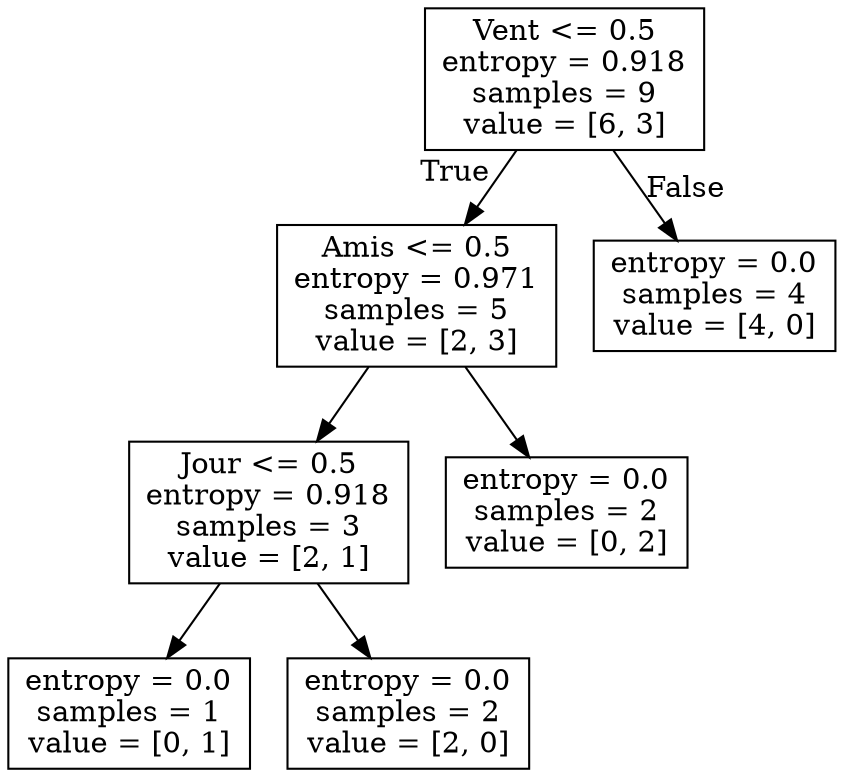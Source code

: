 digraph Tree {
node [shape=box] ;
0 [label="Vent <= 0.5\nentropy = 0.918\nsamples = 9\nvalue = [6, 3]"] ;
1 [label="Amis <= 0.5\nentropy = 0.971\nsamples = 5\nvalue = [2, 3]"] ;
0 -> 1 [labeldistance=2.5, labelangle=45, headlabel="True"] ;
2 [label="Jour <= 0.5\nentropy = 0.918\nsamples = 3\nvalue = [2, 1]"] ;
1 -> 2 ;
3 [label="entropy = 0.0\nsamples = 1\nvalue = [0, 1]"] ;
2 -> 3 ;
4 [label="entropy = 0.0\nsamples = 2\nvalue = [2, 0]"] ;
2 -> 4 ;
5 [label="entropy = 0.0\nsamples = 2\nvalue = [0, 2]"] ;
1 -> 5 ;
6 [label="entropy = 0.0\nsamples = 4\nvalue = [4, 0]"] ;
0 -> 6 [labeldistance=2.5, labelangle=-45, headlabel="False"] ;
}